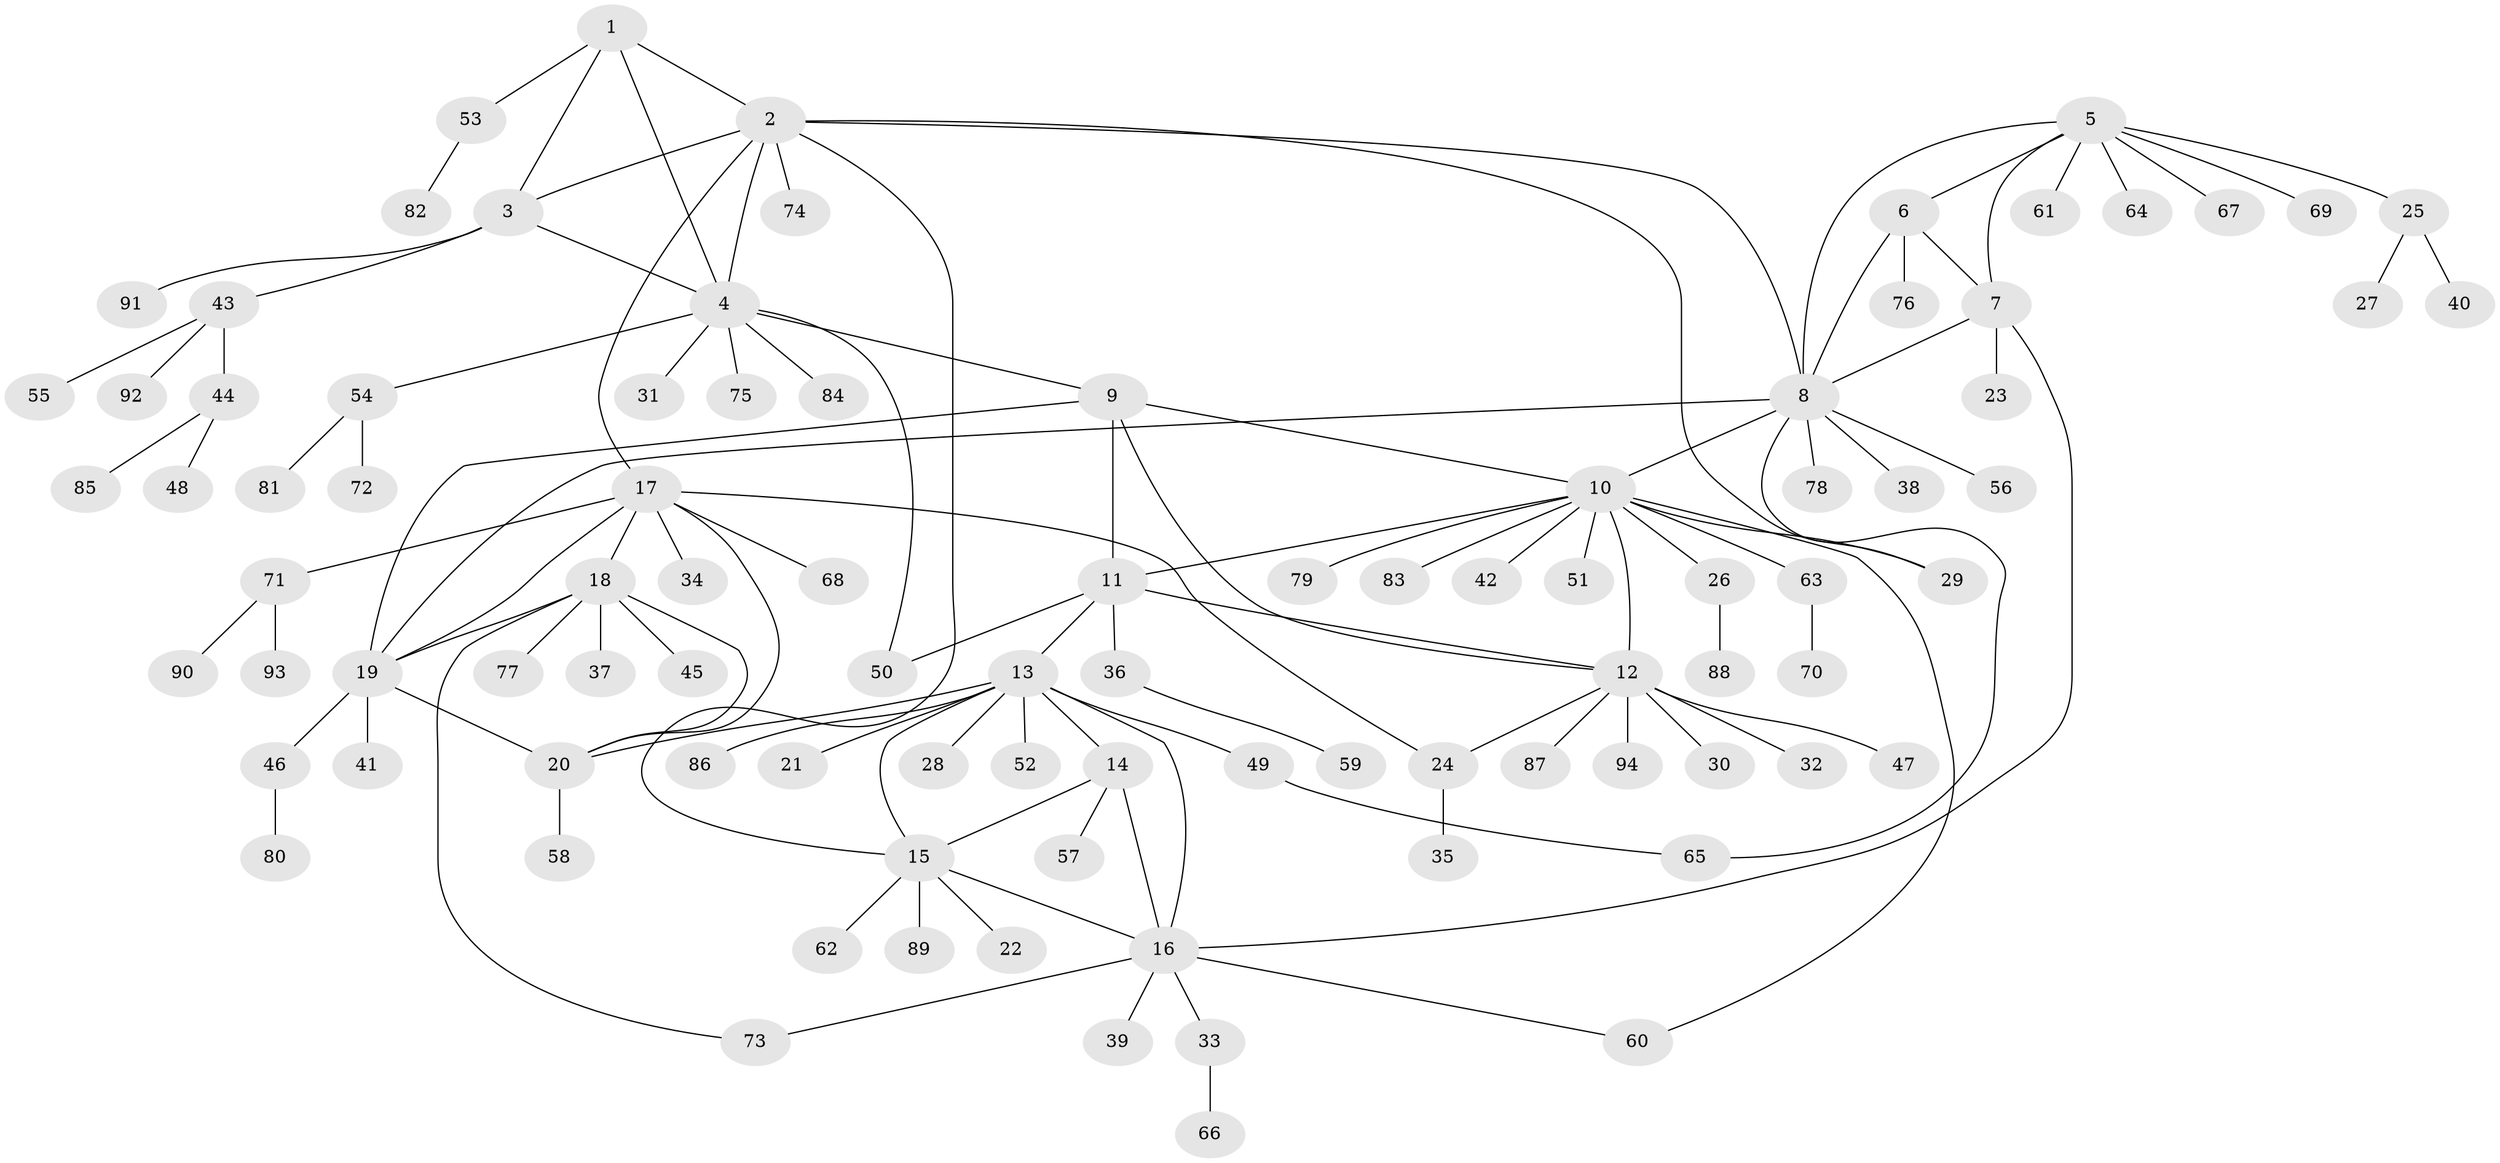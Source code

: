 // coarse degree distribution, {13: 0.02127659574468085, 9: 0.0425531914893617, 3: 0.0425531914893617, 12: 0.02127659574468085, 2: 0.0851063829787234, 11: 0.02127659574468085, 8: 0.02127659574468085, 4: 0.02127659574468085, 5: 0.02127659574468085, 1: 0.7021276595744681}
// Generated by graph-tools (version 1.1) at 2025/19/03/04/25 18:19:43]
// undirected, 94 vertices, 120 edges
graph export_dot {
graph [start="1"]
  node [color=gray90,style=filled];
  1;
  2;
  3;
  4;
  5;
  6;
  7;
  8;
  9;
  10;
  11;
  12;
  13;
  14;
  15;
  16;
  17;
  18;
  19;
  20;
  21;
  22;
  23;
  24;
  25;
  26;
  27;
  28;
  29;
  30;
  31;
  32;
  33;
  34;
  35;
  36;
  37;
  38;
  39;
  40;
  41;
  42;
  43;
  44;
  45;
  46;
  47;
  48;
  49;
  50;
  51;
  52;
  53;
  54;
  55;
  56;
  57;
  58;
  59;
  60;
  61;
  62;
  63;
  64;
  65;
  66;
  67;
  68;
  69;
  70;
  71;
  72;
  73;
  74;
  75;
  76;
  77;
  78;
  79;
  80;
  81;
  82;
  83;
  84;
  85;
  86;
  87;
  88;
  89;
  90;
  91;
  92;
  93;
  94;
  1 -- 2;
  1 -- 3;
  1 -- 4;
  1 -- 53;
  2 -- 3;
  2 -- 4;
  2 -- 8;
  2 -- 15;
  2 -- 17;
  2 -- 29;
  2 -- 74;
  3 -- 4;
  3 -- 43;
  3 -- 91;
  4 -- 9;
  4 -- 31;
  4 -- 50;
  4 -- 54;
  4 -- 75;
  4 -- 84;
  5 -- 6;
  5 -- 7;
  5 -- 8;
  5 -- 25;
  5 -- 61;
  5 -- 64;
  5 -- 67;
  5 -- 69;
  6 -- 7;
  6 -- 8;
  6 -- 76;
  7 -- 8;
  7 -- 16;
  7 -- 23;
  8 -- 10;
  8 -- 19;
  8 -- 38;
  8 -- 56;
  8 -- 65;
  8 -- 78;
  9 -- 10;
  9 -- 11;
  9 -- 12;
  9 -- 19;
  10 -- 11;
  10 -- 12;
  10 -- 26;
  10 -- 29;
  10 -- 42;
  10 -- 51;
  10 -- 60;
  10 -- 63;
  10 -- 79;
  10 -- 83;
  11 -- 12;
  11 -- 13;
  11 -- 36;
  11 -- 50;
  12 -- 24;
  12 -- 30;
  12 -- 32;
  12 -- 47;
  12 -- 87;
  12 -- 94;
  13 -- 14;
  13 -- 15;
  13 -- 16;
  13 -- 20;
  13 -- 21;
  13 -- 28;
  13 -- 49;
  13 -- 52;
  13 -- 86;
  14 -- 15;
  14 -- 16;
  14 -- 57;
  15 -- 16;
  15 -- 22;
  15 -- 62;
  15 -- 89;
  16 -- 33;
  16 -- 39;
  16 -- 60;
  16 -- 73;
  17 -- 18;
  17 -- 19;
  17 -- 20;
  17 -- 24;
  17 -- 34;
  17 -- 68;
  17 -- 71;
  18 -- 19;
  18 -- 20;
  18 -- 37;
  18 -- 45;
  18 -- 73;
  18 -- 77;
  19 -- 20;
  19 -- 41;
  19 -- 46;
  20 -- 58;
  24 -- 35;
  25 -- 27;
  25 -- 40;
  26 -- 88;
  33 -- 66;
  36 -- 59;
  43 -- 44;
  43 -- 55;
  43 -- 92;
  44 -- 48;
  44 -- 85;
  46 -- 80;
  49 -- 65;
  53 -- 82;
  54 -- 72;
  54 -- 81;
  63 -- 70;
  71 -- 90;
  71 -- 93;
}
